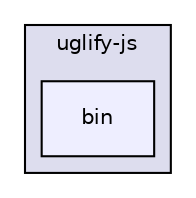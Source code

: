 digraph "gulp-src/node_modules/gulp-uglify/node_modules/uglify-js/bin" {
  compound=true
  node [ fontsize="10", fontname="Helvetica"];
  edge [ labelfontsize="10", labelfontname="Helvetica"];
  subgraph clusterdir_a7636894613cdeb63ac8fa0d8e2439c3 {
    graph [ bgcolor="#ddddee", pencolor="black", label="uglify-js" fontname="Helvetica", fontsize="10", URL="dir_a7636894613cdeb63ac8fa0d8e2439c3.html"]
  dir_bbe3c18e9e07fe882f944c69e80e9623 [shape=box, label="bin", style="filled", fillcolor="#eeeeff", pencolor="black", URL="dir_bbe3c18e9e07fe882f944c69e80e9623.html"];
  }
}
